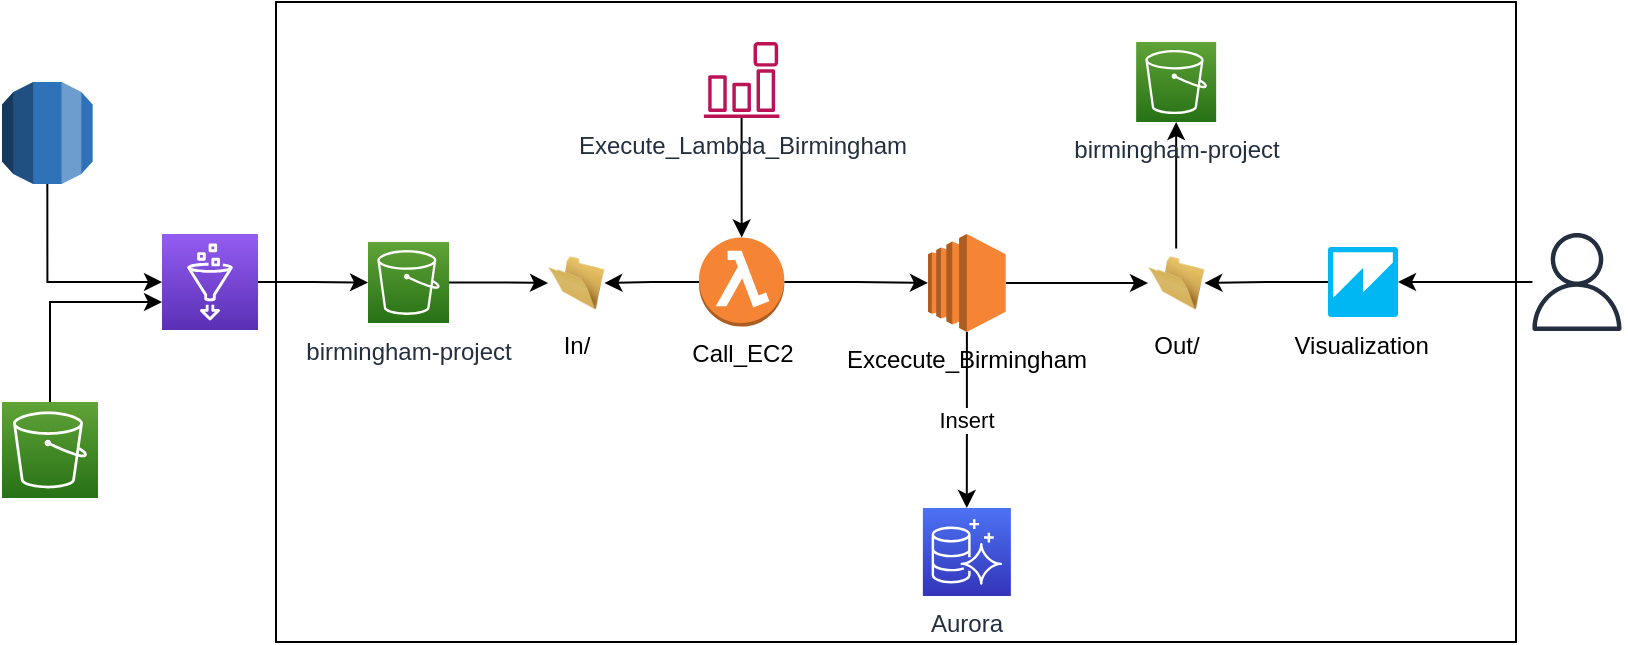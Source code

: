 <mxfile version="14.5.6" type="device"><diagram id="V-UQKVpxPXIB_1IodkkY" name="Page-1"><mxGraphModel dx="946" dy="504" grid="1" gridSize="10" guides="1" tooltips="1" connect="1" arrows="1" fold="1" page="1" pageScale="1" pageWidth="827" pageHeight="1169" math="0" shadow="0"><root><mxCell id="0"/><mxCell id="1" parent="0"/><mxCell id="XuDIOy58o6mQ2X_uhY3C-28" value="" style="rounded=0;whiteSpace=wrap;html=1;" vertex="1" parent="1"><mxGeometry x="147" y="310" width="620" height="320" as="geometry"/></mxCell><mxCell id="XuDIOy58o6mQ2X_uhY3C-3" style="edgeStyle=orthogonalEdgeStyle;rounded=0;orthogonalLoop=1;jettySize=auto;html=1;entryX=0;entryY=0.5;entryDx=0;entryDy=0;" edge="1" parent="1" source="XuDIOy58o6mQ2X_uhY3C-1" target="XuDIOy58o6mQ2X_uhY3C-2"><mxGeometry relative="1" as="geometry"/></mxCell><mxCell id="XuDIOy58o6mQ2X_uhY3C-1" value="birmingham-project" style="points=[[0,0,0],[0.25,0,0],[0.5,0,0],[0.75,0,0],[1,0,0],[0,1,0],[0.25,1,0],[0.5,1,0],[0.75,1,0],[1,1,0],[0,0.25,0],[0,0.5,0],[0,0.75,0],[1,0.25,0],[1,0.5,0],[1,0.75,0]];outlineConnect=0;fontColor=#232F3E;gradientColor=#60A337;gradientDirection=north;fillColor=#277116;strokeColor=#ffffff;dashed=0;verticalLabelPosition=bottom;verticalAlign=top;align=center;html=1;fontSize=12;fontStyle=0;aspect=fixed;shape=mxgraph.aws4.resourceIcon;resIcon=mxgraph.aws4.s3;" vertex="1" parent="1"><mxGeometry x="193" y="430" width="40.5" height="40.5" as="geometry"/></mxCell><mxCell id="XuDIOy58o6mQ2X_uhY3C-2" value="In/" style="image;html=1;image=img/lib/clip_art/general/Empty_Folder_128x128.png" vertex="1" parent="1"><mxGeometry x="283" y="433.25" width="28.16" height="34.5" as="geometry"/></mxCell><mxCell id="XuDIOy58o6mQ2X_uhY3C-13" value="" style="edgeStyle=orthogonalEdgeStyle;rounded=0;orthogonalLoop=1;jettySize=auto;html=1;" edge="1" parent="1" source="XuDIOy58o6mQ2X_uhY3C-6" target="XuDIOy58o6mQ2X_uhY3C-2"><mxGeometry relative="1" as="geometry"/></mxCell><mxCell id="XuDIOy58o6mQ2X_uhY3C-24" value="" style="edgeStyle=orthogonalEdgeStyle;rounded=0;orthogonalLoop=1;jettySize=auto;html=1;" edge="1" parent="1" source="XuDIOy58o6mQ2X_uhY3C-6" target="XuDIOy58o6mQ2X_uhY3C-23"><mxGeometry relative="1" as="geometry"/></mxCell><mxCell id="XuDIOy58o6mQ2X_uhY3C-6" value="Call_EC2" style="outlineConnect=0;dashed=0;verticalLabelPosition=bottom;verticalAlign=top;align=center;html=1;shape=mxgraph.aws3.lambda_function;fillColor=#F58534;gradientColor=none;" vertex="1" parent="1"><mxGeometry x="358.5" y="427.75" width="42.65" height="44.5" as="geometry"/></mxCell><mxCell id="XuDIOy58o6mQ2X_uhY3C-19" value="" style="edgeStyle=orthogonalEdgeStyle;rounded=0;orthogonalLoop=1;jettySize=auto;html=1;" edge="1" parent="1" source="XuDIOy58o6mQ2X_uhY3C-12" target="XuDIOy58o6mQ2X_uhY3C-6"><mxGeometry relative="1" as="geometry"/></mxCell><mxCell id="XuDIOy58o6mQ2X_uhY3C-12" value="Execute_Lambda_Birmingham" style="outlineConnect=0;fontColor=#232F3E;gradientColor=none;fillColor=#BC1356;strokeColor=none;dashed=0;verticalLabelPosition=bottom;verticalAlign=top;align=center;html=1;fontSize=12;fontStyle=0;aspect=fixed;pointerEvents=1;shape=mxgraph.aws4.event_event_based;" vertex="1" parent="1"><mxGeometry x="360.83" y="330" width="38" height="38" as="geometry"/></mxCell><mxCell id="XuDIOy58o6mQ2X_uhY3C-22" value="" style="edgeStyle=orthogonalEdgeStyle;rounded=0;orthogonalLoop=1;jettySize=auto;html=1;" edge="1" parent="1" source="XuDIOy58o6mQ2X_uhY3C-15" target="XuDIOy58o6mQ2X_uhY3C-20"><mxGeometry relative="1" as="geometry"/></mxCell><mxCell id="XuDIOy58o6mQ2X_uhY3C-15" value="Out/" style="image;html=1;image=img/lib/clip_art/general/Empty_Folder_128x128.png" vertex="1" parent="1"><mxGeometry x="583" y="433.25" width="28.16" height="34.5" as="geometry"/></mxCell><mxCell id="XuDIOy58o6mQ2X_uhY3C-17" value="Aurora" style="points=[[0,0,0],[0.25,0,0],[0.5,0,0],[0.75,0,0],[1,0,0],[0,1,0],[0.25,1,0],[0.5,1,0],[0.75,1,0],[1,1,0],[0,0.25,0],[0,0.5,0],[0,0.75,0],[1,0.25,0],[1,0.5,0],[1,0.75,0]];outlineConnect=0;fontColor=#232F3E;gradientColor=#4D72F3;gradientDirection=north;fillColor=#3334B9;strokeColor=#ffffff;dashed=0;verticalLabelPosition=bottom;verticalAlign=top;align=center;html=1;fontSize=12;fontStyle=0;aspect=fixed;shape=mxgraph.aws4.resourceIcon;resIcon=mxgraph.aws4.aurora;" vertex="1" parent="1"><mxGeometry x="470.43" y="563" width="44" height="44" as="geometry"/></mxCell><mxCell id="XuDIOy58o6mQ2X_uhY3C-20" value="birmingham-project" style="points=[[0,0,0],[0.25,0,0],[0.5,0,0],[0.75,0,0],[1,0,0],[0,1,0],[0.25,1,0],[0.5,1,0],[0.75,1,0],[1,1,0],[0,0.25,0],[0,0.5,0],[0,0.75,0],[1,0.25,0],[1,0.5,0],[1,0.75,0]];outlineConnect=0;fontColor=#232F3E;gradientColor=#60A337;gradientDirection=north;fillColor=#277116;strokeColor=#ffffff;dashed=0;verticalLabelPosition=bottom;verticalAlign=top;align=center;html=1;fontSize=12;fontStyle=0;aspect=fixed;shape=mxgraph.aws4.resourceIcon;resIcon=mxgraph.aws4.s3;" vertex="1" parent="1"><mxGeometry x="577.08" y="330" width="40" height="40" as="geometry"/></mxCell><mxCell id="XuDIOy58o6mQ2X_uhY3C-25" value="Insert" style="edgeStyle=orthogonalEdgeStyle;rounded=0;orthogonalLoop=1;jettySize=auto;html=1;" edge="1" parent="1" source="XuDIOy58o6mQ2X_uhY3C-23" target="XuDIOy58o6mQ2X_uhY3C-17"><mxGeometry relative="1" as="geometry"/></mxCell><mxCell id="XuDIOy58o6mQ2X_uhY3C-26" value="" style="edgeStyle=orthogonalEdgeStyle;rounded=0;orthogonalLoop=1;jettySize=auto;html=1;" edge="1" parent="1" source="XuDIOy58o6mQ2X_uhY3C-23" target="XuDIOy58o6mQ2X_uhY3C-15"><mxGeometry relative="1" as="geometry"/></mxCell><mxCell id="XuDIOy58o6mQ2X_uhY3C-23" value="Excecute_Birmingham&lt;br&gt;" style="outlineConnect=0;dashed=0;verticalLabelPosition=bottom;verticalAlign=top;align=center;html=1;shape=mxgraph.aws3.ec2;fillColor=#F58534;gradientColor=none;" vertex="1" parent="1"><mxGeometry x="473" y="426" width="38.86" height="49" as="geometry"/></mxCell><mxCell id="XuDIOy58o6mQ2X_uhY3C-30" value="" style="edgeStyle=orthogonalEdgeStyle;rounded=0;orthogonalLoop=1;jettySize=auto;html=1;" edge="1" parent="1" source="XuDIOy58o6mQ2X_uhY3C-29" target="XuDIOy58o6mQ2X_uhY3C-15"><mxGeometry relative="1" as="geometry"/></mxCell><mxCell id="XuDIOy58o6mQ2X_uhY3C-29" value="Visualization&amp;nbsp;" style="outlineConnect=0;dashed=0;verticalLabelPosition=bottom;verticalAlign=top;align=center;html=1;shape=mxgraph.aws3.quicksight;fillColor=#00B7F4;gradientColor=none;" vertex="1" parent="1"><mxGeometry x="673" y="432.5" width="35" height="35" as="geometry"/></mxCell><mxCell id="XuDIOy58o6mQ2X_uhY3C-32" value="" style="edgeStyle=orthogonalEdgeStyle;rounded=0;orthogonalLoop=1;jettySize=auto;html=1;" edge="1" parent="1" source="XuDIOy58o6mQ2X_uhY3C-31" target="XuDIOy58o6mQ2X_uhY3C-29"><mxGeometry relative="1" as="geometry"/></mxCell><mxCell id="XuDIOy58o6mQ2X_uhY3C-31" value="" style="outlineConnect=0;fontColor=#232F3E;gradientColor=none;fillColor=#232F3E;strokeColor=none;dashed=0;verticalLabelPosition=bottom;verticalAlign=top;align=center;html=1;fontSize=12;fontStyle=0;aspect=fixed;pointerEvents=1;shape=mxgraph.aws4.user;" vertex="1" parent="1"><mxGeometry x="773" y="425.5" width="49" height="49" as="geometry"/></mxCell><mxCell id="XuDIOy58o6mQ2X_uhY3C-37" style="edgeStyle=orthogonalEdgeStyle;rounded=0;orthogonalLoop=1;jettySize=auto;html=1;exitX=0.5;exitY=1;exitDx=0;exitDy=0;exitPerimeter=0;entryX=0;entryY=0.5;entryDx=0;entryDy=0;entryPerimeter=0;" edge="1" parent="1" source="XuDIOy58o6mQ2X_uhY3C-33" target="XuDIOy58o6mQ2X_uhY3C-34"><mxGeometry relative="1" as="geometry"/></mxCell><mxCell id="XuDIOy58o6mQ2X_uhY3C-33" value="" style="outlineConnect=0;dashed=0;verticalLabelPosition=bottom;verticalAlign=top;align=center;html=1;shape=mxgraph.aws3.rds;fillColor=#2E73B8;gradientColor=none;" vertex="1" parent="1"><mxGeometry x="10" y="350" width="45.33" height="51" as="geometry"/></mxCell><mxCell id="XuDIOy58o6mQ2X_uhY3C-39" value="" style="edgeStyle=orthogonalEdgeStyle;rounded=0;orthogonalLoop=1;jettySize=auto;html=1;" edge="1" parent="1" source="XuDIOy58o6mQ2X_uhY3C-34" target="XuDIOy58o6mQ2X_uhY3C-1"><mxGeometry relative="1" as="geometry"/></mxCell><mxCell id="XuDIOy58o6mQ2X_uhY3C-34" value="" style="points=[[0,0,0],[0.25,0,0],[0.5,0,0],[0.75,0,0],[1,0,0],[0,1,0],[0.25,1,0],[0.5,1,0],[0.75,1,0],[1,1,0],[0,0.25,0],[0,0.5,0],[0,0.75,0],[1,0.25,0],[1,0.5,0],[1,0.75,0]];outlineConnect=0;fontColor=#232F3E;gradientColor=#945DF2;gradientDirection=north;fillColor=#5A30B5;strokeColor=#ffffff;dashed=0;verticalLabelPosition=bottom;verticalAlign=top;align=center;html=1;fontSize=12;fontStyle=0;aspect=fixed;shape=mxgraph.aws4.resourceIcon;resIcon=mxgraph.aws4.glue;" vertex="1" parent="1"><mxGeometry x="90" y="426" width="48" height="48" as="geometry"/></mxCell><mxCell id="XuDIOy58o6mQ2X_uhY3C-38" style="edgeStyle=orthogonalEdgeStyle;rounded=0;orthogonalLoop=1;jettySize=auto;html=1;" edge="1" parent="1" source="XuDIOy58o6mQ2X_uhY3C-35"><mxGeometry relative="1" as="geometry"><mxPoint x="90" y="460" as="targetPoint"/><Array as="points"><mxPoint x="34" y="460"/></Array></mxGeometry></mxCell><mxCell id="XuDIOy58o6mQ2X_uhY3C-35" value="" style="points=[[0,0,0],[0.25,0,0],[0.5,0,0],[0.75,0,0],[1,0,0],[0,1,0],[0.25,1,0],[0.5,1,0],[0.75,1,0],[1,1,0],[0,0.25,0],[0,0.5,0],[0,0.75,0],[1,0.25,0],[1,0.5,0],[1,0.75,0]];outlineConnect=0;fontColor=#232F3E;gradientColor=#60A337;gradientDirection=north;fillColor=#277116;strokeColor=#ffffff;dashed=0;verticalLabelPosition=bottom;verticalAlign=top;align=center;html=1;fontSize=12;fontStyle=0;aspect=fixed;shape=mxgraph.aws4.resourceIcon;resIcon=mxgraph.aws4.s3;" vertex="1" parent="1"><mxGeometry x="10" y="510" width="48" height="48" as="geometry"/></mxCell></root></mxGraphModel></diagram></mxfile>